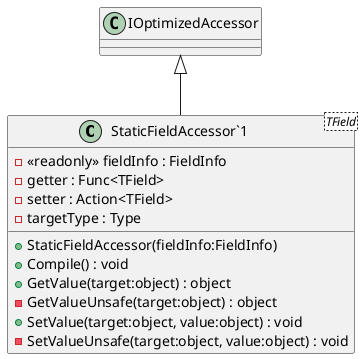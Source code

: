 @startuml
class "StaticFieldAccessor`1"<TField> {
    + StaticFieldAccessor(fieldInfo:FieldInfo)
    - <<readonly>> fieldInfo : FieldInfo
    - getter : Func<TField>
    - setter : Action<TField>
    - targetType : Type
    + Compile() : void
    + GetValue(target:object) : object
    - GetValueUnsafe(target:object) : object
    + SetValue(target:object, value:object) : void
    - SetValueUnsafe(target:object, value:object) : void
}
IOptimizedAccessor <|-- "StaticFieldAccessor`1"
@enduml
